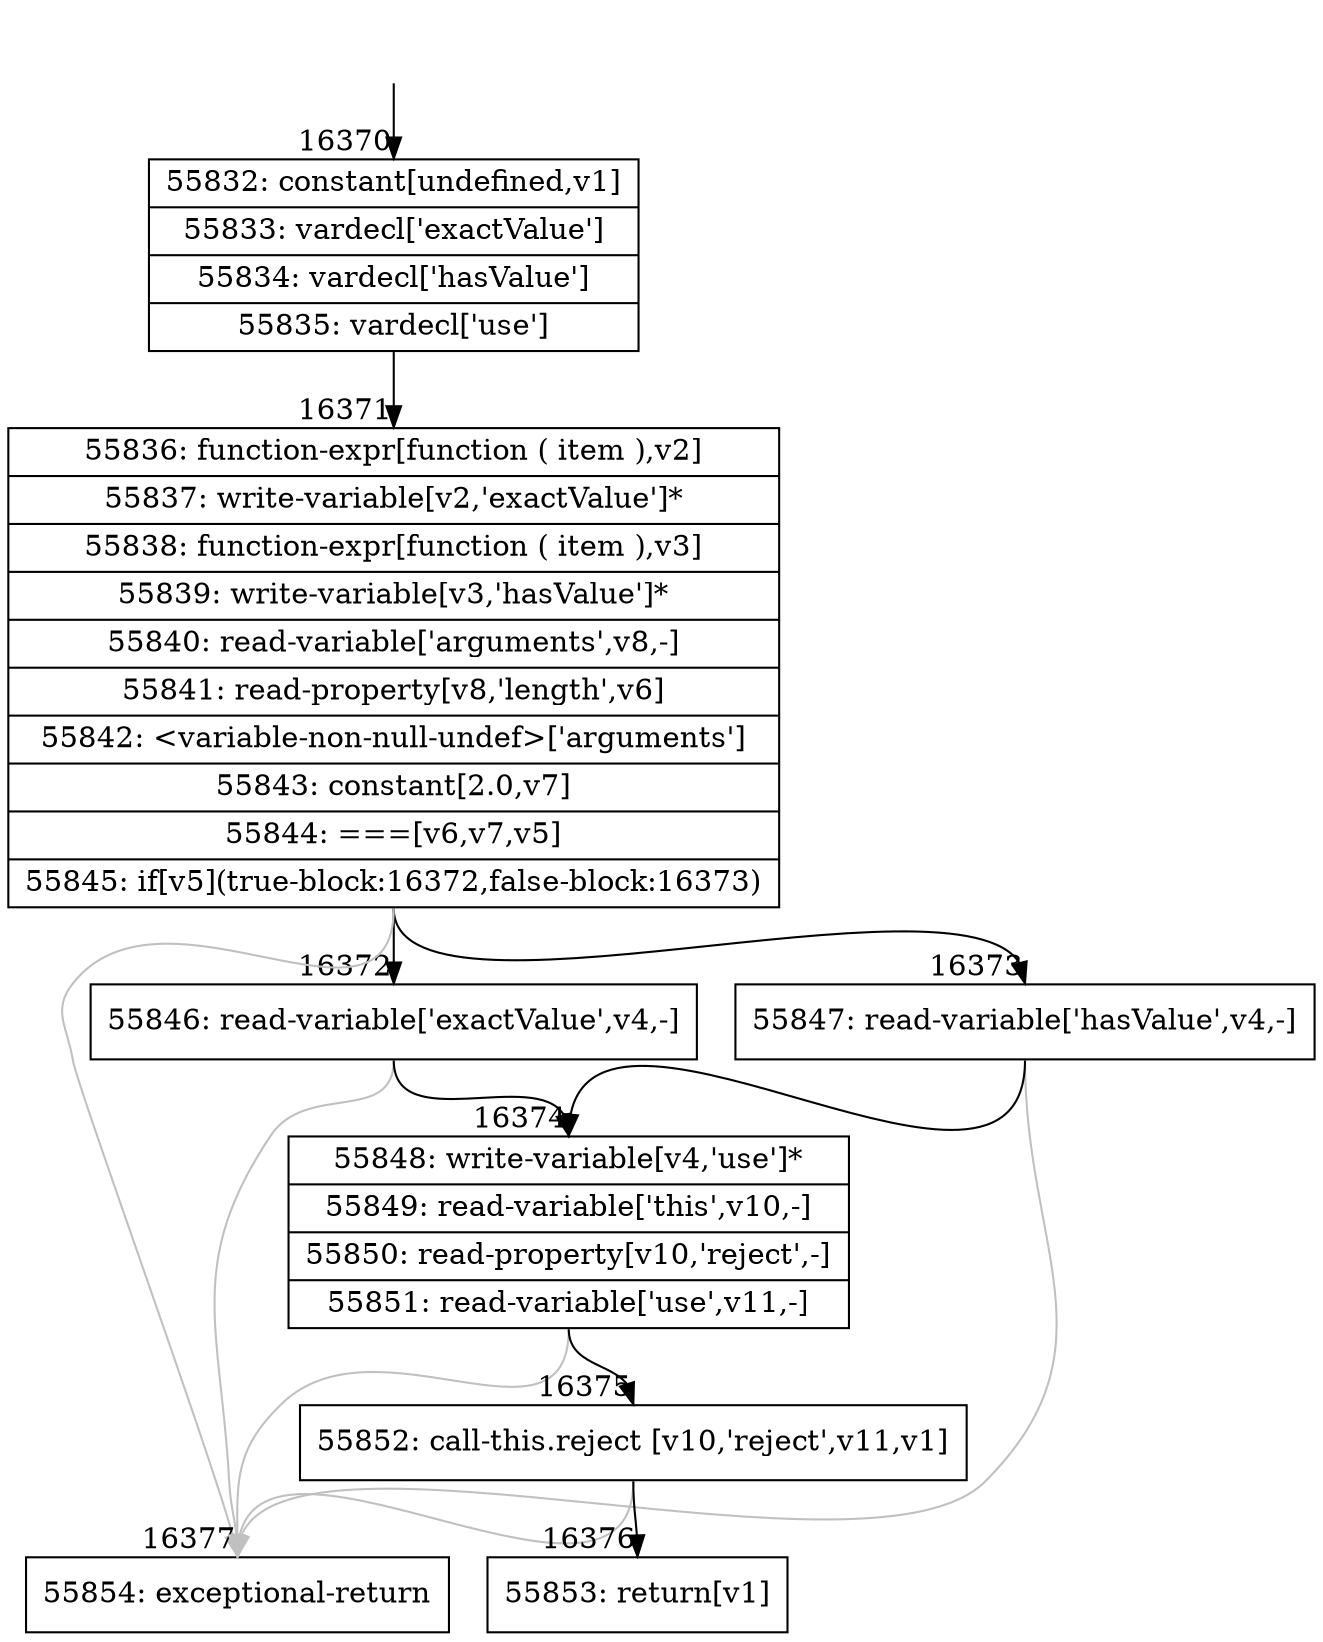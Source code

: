 digraph {
rankdir="TD"
BB_entry1397[shape=none,label=""];
BB_entry1397 -> BB16370 [tailport=s, headport=n, headlabel="    16370"]
BB16370 [shape=record label="{55832: constant[undefined,v1]|55833: vardecl['exactValue']|55834: vardecl['hasValue']|55835: vardecl['use']}" ] 
BB16370 -> BB16371 [tailport=s, headport=n, headlabel="      16371"]
BB16371 [shape=record label="{55836: function-expr[function ( item ),v2]|55837: write-variable[v2,'exactValue']*|55838: function-expr[function ( item ),v3]|55839: write-variable[v3,'hasValue']*|55840: read-variable['arguments',v8,-]|55841: read-property[v8,'length',v6]|55842: \<variable-non-null-undef\>['arguments']|55843: constant[2.0,v7]|55844: ===[v6,v7,v5]|55845: if[v5](true-block:16372,false-block:16373)}" ] 
BB16371 -> BB16372 [tailport=s, headport=n, headlabel="      16372"]
BB16371 -> BB16373 [tailport=s, headport=n, headlabel="      16373"]
BB16371 -> BB16377 [tailport=s, headport=n, color=gray, headlabel="      16377"]
BB16372 [shape=record label="{55846: read-variable['exactValue',v4,-]}" ] 
BB16372 -> BB16374 [tailport=s, headport=n, headlabel="      16374"]
BB16372 -> BB16377 [tailport=s, headport=n, color=gray]
BB16373 [shape=record label="{55847: read-variable['hasValue',v4,-]}" ] 
BB16373 -> BB16374 [tailport=s, headport=n]
BB16373 -> BB16377 [tailport=s, headport=n, color=gray]
BB16374 [shape=record label="{55848: write-variable[v4,'use']*|55849: read-variable['this',v10,-]|55850: read-property[v10,'reject',-]|55851: read-variable['use',v11,-]}" ] 
BB16374 -> BB16375 [tailport=s, headport=n, headlabel="      16375"]
BB16374 -> BB16377 [tailport=s, headport=n, color=gray]
BB16375 [shape=record label="{55852: call-this.reject [v10,'reject',v11,v1]}" ] 
BB16375 -> BB16376 [tailport=s, headport=n, headlabel="      16376"]
BB16375 -> BB16377 [tailport=s, headport=n, color=gray]
BB16376 [shape=record label="{55853: return[v1]}" ] 
BB16377 [shape=record label="{55854: exceptional-return}" ] 
//#$~ 30540
}
